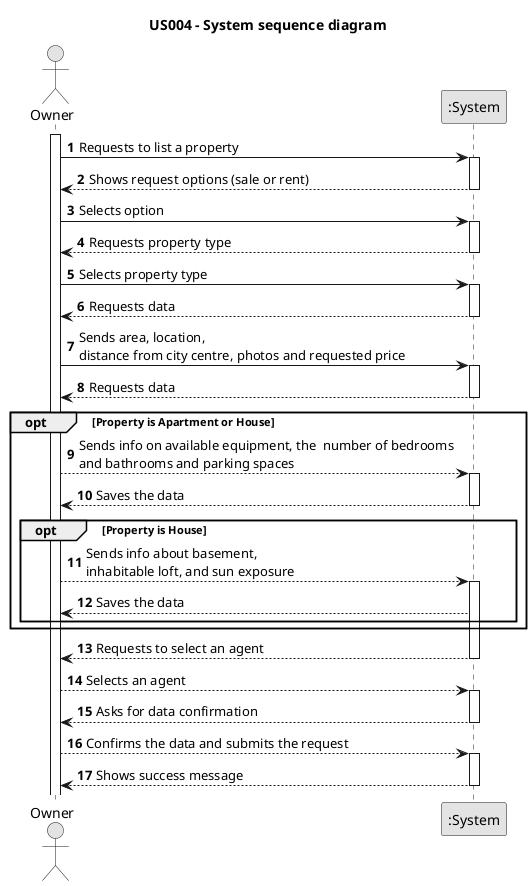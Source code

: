 @startuml
skinparam monochrome true
skinparam packageStyle rectangle
skinparam shadowing false

title US004 - System sequence diagram

autonumber

actor "Owner" as Owner
participant ":System" as System

activate Owner
    Owner -> System: Requests to list a property
    activate System
        Owner <-- System : Shows request options (sale or rent)
    deactivate System
        Owner -> System : Selects option
    activate System
        System --> Owner: Requests property type
    deactivate System
    Owner -> System: Selects property type
    activate System
        System --> Owner: Requests data
    deactivate System
    Owner -> System: Sends area, location, \ndistance from city centre, photos and requested price
    activate System
        System --> Owner: Requests data
    deactivate System
    opt Property is Apartment or House
        Owner --> System: Sends info on available equipment, the  number of bedrooms \nand bathrooms and parking spaces
         activate System
          System --> Owner : Saves the data
         deactivate System
        opt Property is House
            Owner --> System: Sends info about basement, \ninhabitable loft, and sun exposure
           activate System
             System --> Owner : Saves the data

        end
    end
        activate System
        System --> Owner: Requests to select an agent
        deactivate System

    Owner --> System: Selects an agent
    activate System
        System --> Owner: Asks for data confirmation
    deactivate System
    Owner --> System: Confirms the data and submits the request
    activate System
        System --> Owner: Shows success message
    deactivate System

@enduml